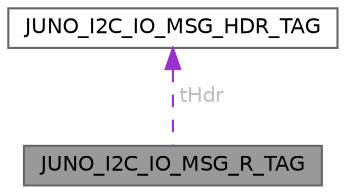 digraph "JUNO_I2C_IO_MSG_R_TAG"
{
 // LATEX_PDF_SIZE
  bgcolor="transparent";
  edge [fontname=Helvetica,fontsize=10,labelfontname=Helvetica,labelfontsize=10];
  node [fontname=Helvetica,fontsize=10,shape=box,height=0.2,width=0.4];
  Node1 [id="Node000001",label="JUNO_I2C_IO_MSG_R_TAG",height=0.2,width=0.4,color="gray40", fillcolor="grey60", style="filled", fontcolor="black",tooltip=" "];
  Node2 -> Node1 [id="edge1_Node000001_Node000002",dir="back",color="darkorchid3",style="dashed",tooltip=" ",label=" tHdr",fontcolor="grey" ];
  Node2 [id="Node000002",label="JUNO_I2C_IO_MSG_HDR_TAG",height=0.2,width=0.4,color="gray40", fillcolor="white", style="filled",URL="$structJUNO__I2C__IO__MSG__HDR__TAG.html",tooltip=" "];
}
